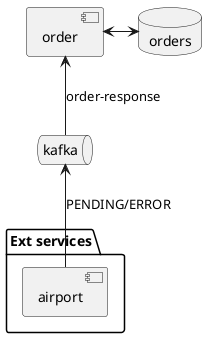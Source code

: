 @startuml
'https://plantuml.com/component-diagram


component order
database orders
queue kafka


package "Ext services" {
    component airport
}

order <-> orders
order <-- kafka : order-response
kafka <-- airport : PENDING/ERROR

@enduml
